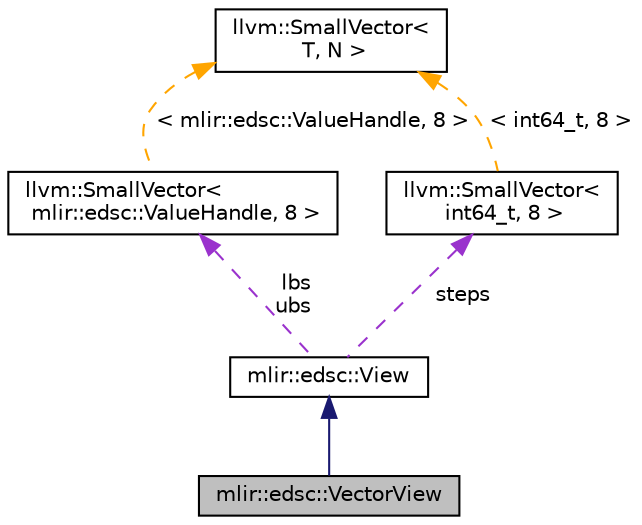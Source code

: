 digraph "mlir::edsc::VectorView"
{
  bgcolor="transparent";
  edge [fontname="Helvetica",fontsize="10",labelfontname="Helvetica",labelfontsize="10"];
  node [fontname="Helvetica",fontsize="10",shape=record];
  Node2 [label="mlir::edsc::VectorView",height=0.2,width=0.4,color="black", fillcolor="grey75", style="filled", fontcolor="black"];
  Node3 -> Node2 [dir="back",color="midnightblue",fontsize="10",style="solid",fontname="Helvetica"];
  Node3 [label="mlir::edsc::View",height=0.2,width=0.4,color="black",URL="$classmlir_1_1edsc_1_1View.html"];
  Node4 -> Node3 [dir="back",color="darkorchid3",fontsize="10",style="dashed",label=" lbs\nubs" ,fontname="Helvetica"];
  Node4 [label="llvm::SmallVector\<\l mlir::edsc::ValueHandle, 8 \>",height=0.2,width=0.4,color="black",URL="$classllvm_1_1SmallVector.html"];
  Node5 -> Node4 [dir="back",color="orange",fontsize="10",style="dashed",label=" \< mlir::edsc::ValueHandle, 8 \>" ,fontname="Helvetica"];
  Node5 [label="llvm::SmallVector\<\l T, N \>",height=0.2,width=0.4,color="black",URL="$classllvm_1_1SmallVector.html"];
  Node6 -> Node3 [dir="back",color="darkorchid3",fontsize="10",style="dashed",label=" steps" ,fontname="Helvetica"];
  Node6 [label="llvm::SmallVector\<\l int64_t, 8 \>",height=0.2,width=0.4,color="black",URL="$classllvm_1_1SmallVector.html"];
  Node5 -> Node6 [dir="back",color="orange",fontsize="10",style="dashed",label=" \< int64_t, 8 \>" ,fontname="Helvetica"];
}
